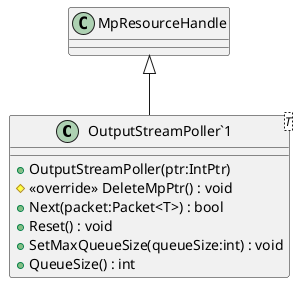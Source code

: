 @startuml
class "OutputStreamPoller`1"<T> {
    + OutputStreamPoller(ptr:IntPtr)
    # <<override>> DeleteMpPtr() : void
    + Next(packet:Packet<T>) : bool
    + Reset() : void
    + SetMaxQueueSize(queueSize:int) : void
    + QueueSize() : int
}
MpResourceHandle <|-- "OutputStreamPoller`1"
@enduml
